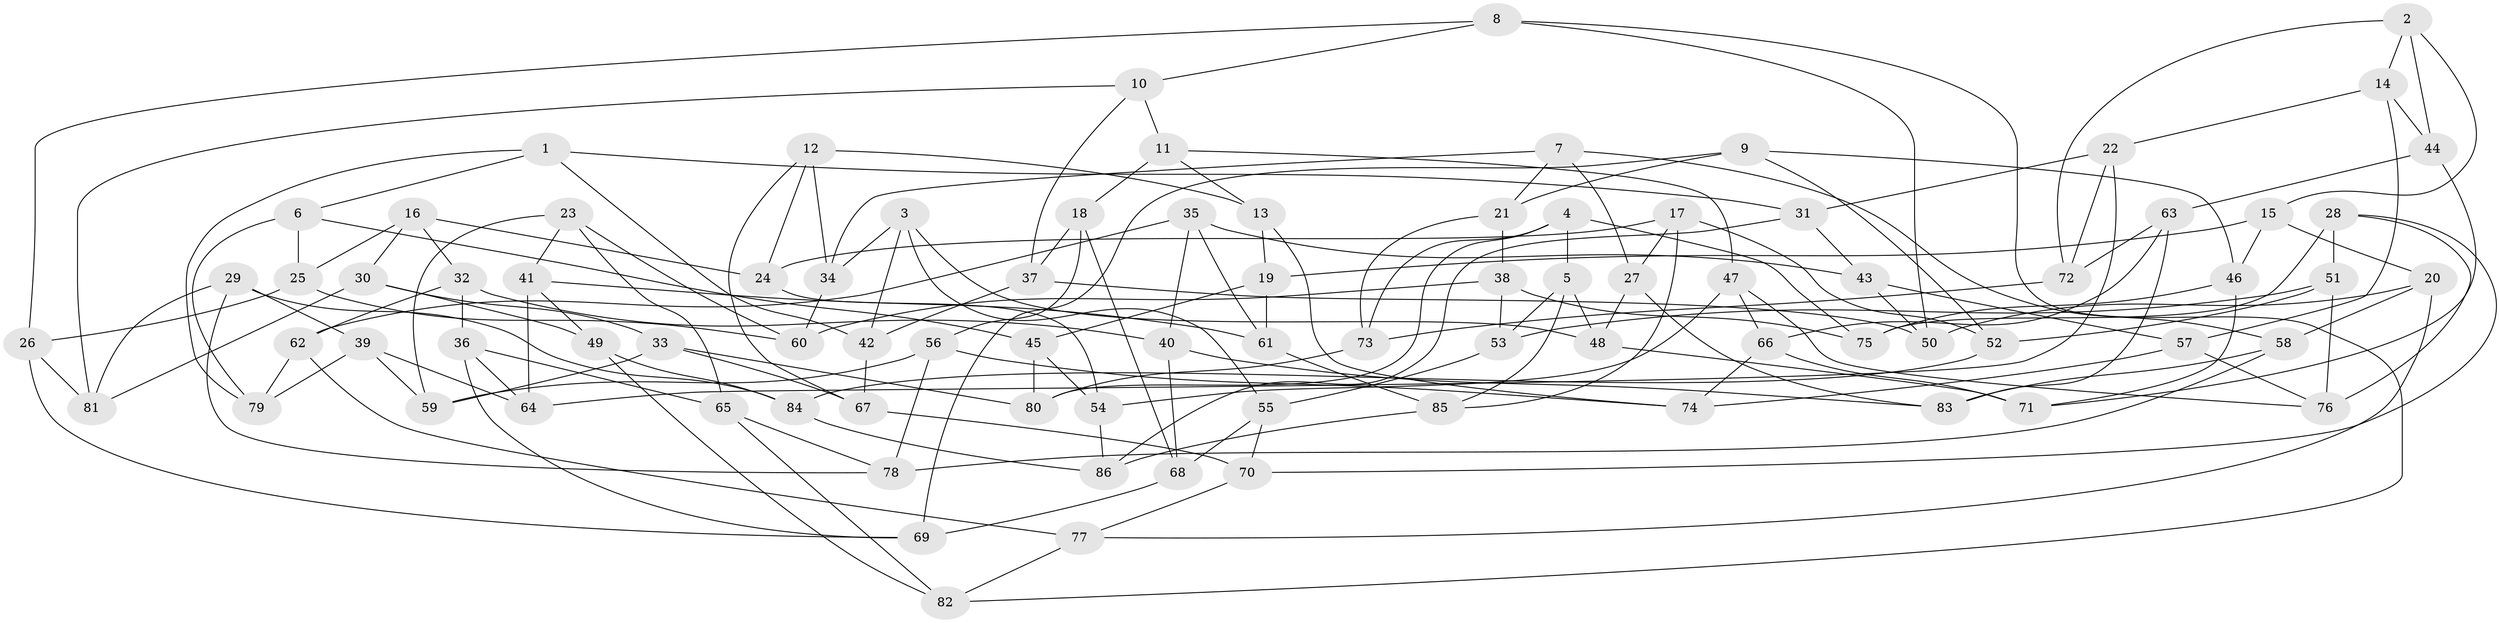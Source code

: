 // Generated by graph-tools (version 1.1) at 2025/38/03/09/25 02:38:12]
// undirected, 86 vertices, 172 edges
graph export_dot {
graph [start="1"]
  node [color=gray90,style=filled];
  1;
  2;
  3;
  4;
  5;
  6;
  7;
  8;
  9;
  10;
  11;
  12;
  13;
  14;
  15;
  16;
  17;
  18;
  19;
  20;
  21;
  22;
  23;
  24;
  25;
  26;
  27;
  28;
  29;
  30;
  31;
  32;
  33;
  34;
  35;
  36;
  37;
  38;
  39;
  40;
  41;
  42;
  43;
  44;
  45;
  46;
  47;
  48;
  49;
  50;
  51;
  52;
  53;
  54;
  55;
  56;
  57;
  58;
  59;
  60;
  61;
  62;
  63;
  64;
  65;
  66;
  67;
  68;
  69;
  70;
  71;
  72;
  73;
  74;
  75;
  76;
  77;
  78;
  79;
  80;
  81;
  82;
  83;
  84;
  85;
  86;
  1 -- 6;
  1 -- 79;
  1 -- 31;
  1 -- 42;
  2 -- 44;
  2 -- 72;
  2 -- 14;
  2 -- 15;
  3 -- 42;
  3 -- 48;
  3 -- 34;
  3 -- 55;
  4 -- 73;
  4 -- 80;
  4 -- 5;
  4 -- 75;
  5 -- 48;
  5 -- 53;
  5 -- 85;
  6 -- 79;
  6 -- 45;
  6 -- 25;
  7 -- 34;
  7 -- 27;
  7 -- 58;
  7 -- 21;
  8 -- 26;
  8 -- 82;
  8 -- 50;
  8 -- 10;
  9 -- 52;
  9 -- 69;
  9 -- 46;
  9 -- 21;
  10 -- 81;
  10 -- 37;
  10 -- 11;
  11 -- 18;
  11 -- 47;
  11 -- 13;
  12 -- 34;
  12 -- 13;
  12 -- 24;
  12 -- 67;
  13 -- 19;
  13 -- 74;
  14 -- 57;
  14 -- 22;
  14 -- 44;
  15 -- 20;
  15 -- 19;
  15 -- 46;
  16 -- 25;
  16 -- 30;
  16 -- 32;
  16 -- 24;
  17 -- 85;
  17 -- 52;
  17 -- 24;
  17 -- 27;
  18 -- 56;
  18 -- 68;
  18 -- 37;
  19 -- 45;
  19 -- 61;
  20 -- 50;
  20 -- 77;
  20 -- 58;
  21 -- 38;
  21 -- 73;
  22 -- 72;
  22 -- 31;
  22 -- 64;
  23 -- 60;
  23 -- 59;
  23 -- 65;
  23 -- 41;
  24 -- 54;
  25 -- 60;
  25 -- 26;
  26 -- 69;
  26 -- 81;
  27 -- 48;
  27 -- 83;
  28 -- 75;
  28 -- 70;
  28 -- 76;
  28 -- 51;
  29 -- 78;
  29 -- 39;
  29 -- 84;
  29 -- 81;
  30 -- 81;
  30 -- 49;
  30 -- 33;
  31 -- 86;
  31 -- 43;
  32 -- 62;
  32 -- 36;
  32 -- 40;
  33 -- 59;
  33 -- 67;
  33 -- 80;
  34 -- 60;
  35 -- 43;
  35 -- 40;
  35 -- 61;
  35 -- 62;
  36 -- 65;
  36 -- 69;
  36 -- 64;
  37 -- 42;
  37 -- 50;
  38 -- 60;
  38 -- 75;
  38 -- 53;
  39 -- 64;
  39 -- 79;
  39 -- 59;
  40 -- 68;
  40 -- 83;
  41 -- 61;
  41 -- 49;
  41 -- 64;
  42 -- 67;
  43 -- 57;
  43 -- 50;
  44 -- 71;
  44 -- 63;
  45 -- 80;
  45 -- 54;
  46 -- 75;
  46 -- 71;
  47 -- 76;
  47 -- 66;
  47 -- 54;
  48 -- 71;
  49 -- 84;
  49 -- 82;
  51 -- 53;
  51 -- 76;
  51 -- 52;
  52 -- 84;
  53 -- 55;
  54 -- 86;
  55 -- 70;
  55 -- 68;
  56 -- 74;
  56 -- 59;
  56 -- 78;
  57 -- 74;
  57 -- 76;
  58 -- 78;
  58 -- 83;
  61 -- 85;
  62 -- 77;
  62 -- 79;
  63 -- 83;
  63 -- 66;
  63 -- 72;
  65 -- 82;
  65 -- 78;
  66 -- 71;
  66 -- 74;
  67 -- 70;
  68 -- 69;
  70 -- 77;
  72 -- 73;
  73 -- 80;
  77 -- 82;
  84 -- 86;
  85 -- 86;
}

